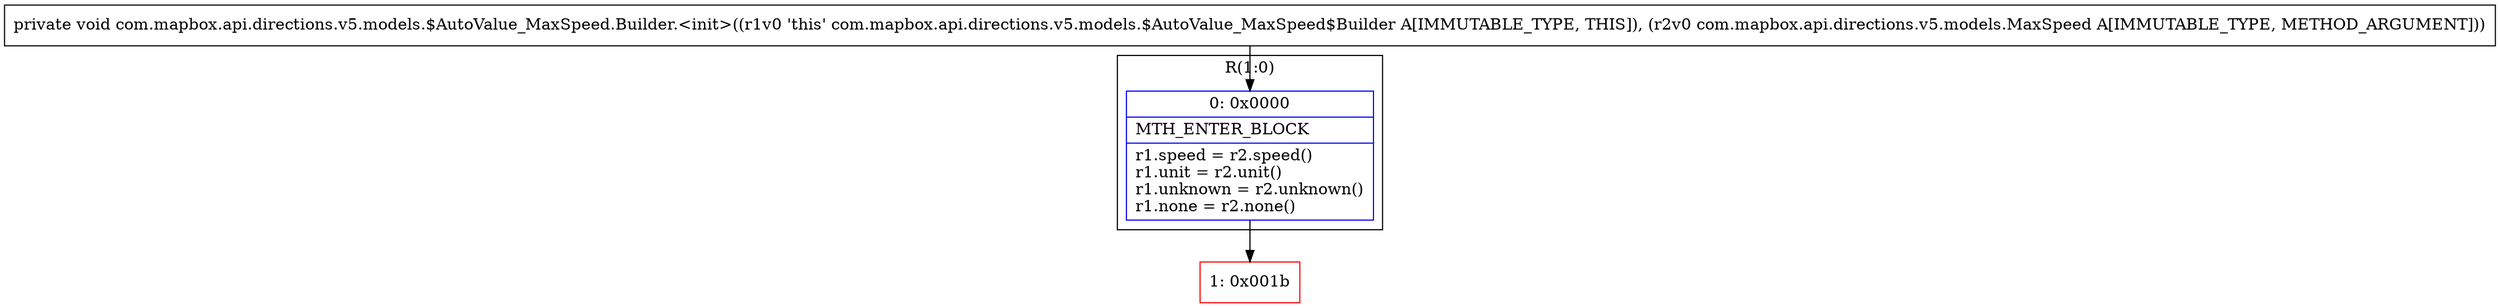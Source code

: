digraph "CFG forcom.mapbox.api.directions.v5.models.$AutoValue_MaxSpeed.Builder.\<init\>(Lcom\/mapbox\/api\/directions\/v5\/models\/MaxSpeed;)V" {
subgraph cluster_Region_404159102 {
label = "R(1:0)";
node [shape=record,color=blue];
Node_0 [shape=record,label="{0\:\ 0x0000|MTH_ENTER_BLOCK\l|r1.speed = r2.speed()\lr1.unit = r2.unit()\lr1.unknown = r2.unknown()\lr1.none = r2.none()\l}"];
}
Node_1 [shape=record,color=red,label="{1\:\ 0x001b}"];
MethodNode[shape=record,label="{private void com.mapbox.api.directions.v5.models.$AutoValue_MaxSpeed.Builder.\<init\>((r1v0 'this' com.mapbox.api.directions.v5.models.$AutoValue_MaxSpeed$Builder A[IMMUTABLE_TYPE, THIS]), (r2v0 com.mapbox.api.directions.v5.models.MaxSpeed A[IMMUTABLE_TYPE, METHOD_ARGUMENT])) }"];
MethodNode -> Node_0;
Node_0 -> Node_1;
}

